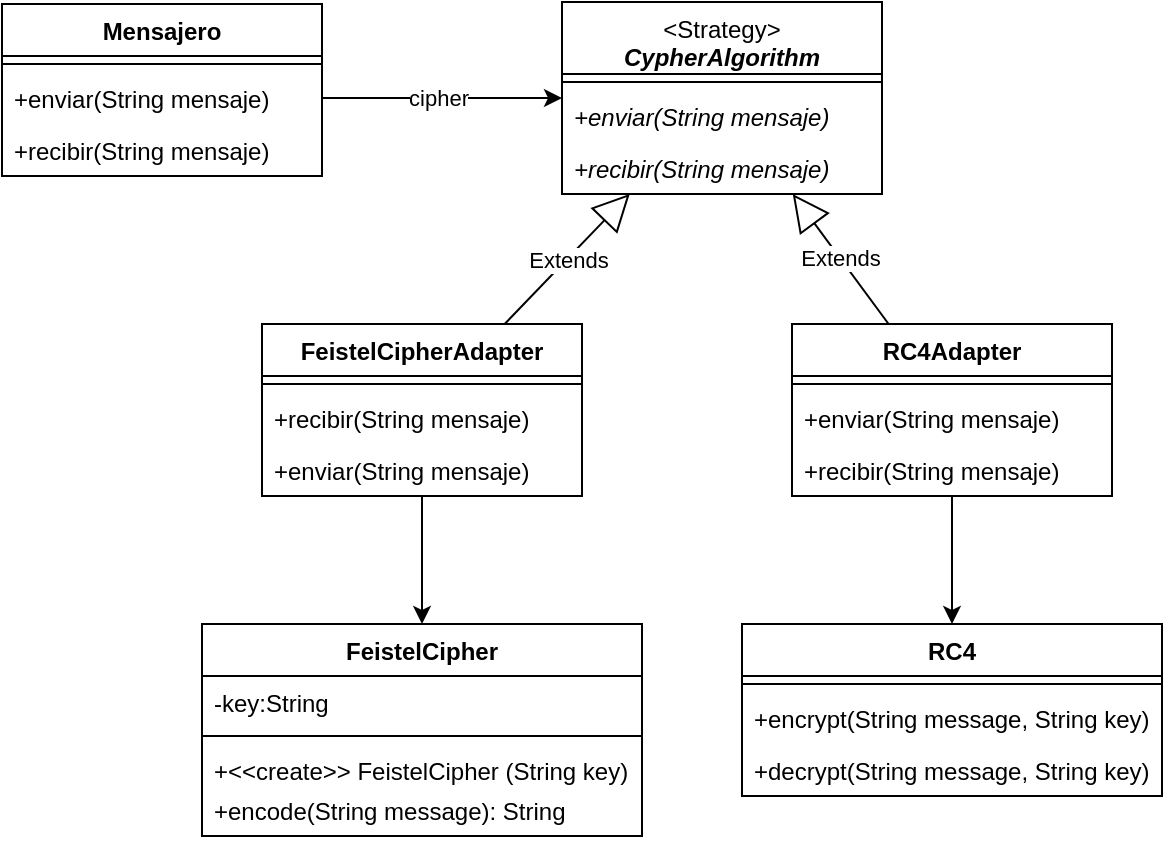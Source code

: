 <mxfile version="26.2.13">
  <diagram name="Página-1" id="uudz_hxuhIP-43l_2KhO">
    <mxGraphModel dx="611" dy="1207" grid="1" gridSize="10" guides="1" tooltips="1" connect="1" arrows="1" fold="1" page="1" pageScale="1" pageWidth="827" pageHeight="1169" math="0" shadow="0">
      <root>
        <mxCell id="0" />
        <mxCell id="1" parent="0" />
        <mxCell id="ucdKuHqshV0cq7fRLNv2-1" value="Mensajero" style="swimlane;fontStyle=1;align=center;verticalAlign=top;childLayout=stackLayout;horizontal=1;startSize=26;horizontalStack=0;resizeParent=1;resizeParentMax=0;resizeLast=0;collapsible=1;marginBottom=0;whiteSpace=wrap;html=1;" vertex="1" parent="1">
          <mxGeometry x="140" y="60" width="160" height="86" as="geometry" />
        </mxCell>
        <mxCell id="ucdKuHqshV0cq7fRLNv2-3" value="" style="line;strokeWidth=1;fillColor=none;align=left;verticalAlign=middle;spacingTop=-1;spacingLeft=3;spacingRight=3;rotatable=0;labelPosition=right;points=[];portConstraint=eastwest;strokeColor=inherit;" vertex="1" parent="ucdKuHqshV0cq7fRLNv2-1">
          <mxGeometry y="26" width="160" height="8" as="geometry" />
        </mxCell>
        <mxCell id="ucdKuHqshV0cq7fRLNv2-4" value="+enviar(String mensaje)" style="text;strokeColor=none;fillColor=none;align=left;verticalAlign=top;spacingLeft=4;spacingRight=4;overflow=hidden;rotatable=0;points=[[0,0.5],[1,0.5]];portConstraint=eastwest;whiteSpace=wrap;html=1;" vertex="1" parent="ucdKuHqshV0cq7fRLNv2-1">
          <mxGeometry y="34" width="160" height="26" as="geometry" />
        </mxCell>
        <mxCell id="ucdKuHqshV0cq7fRLNv2-5" value="+recibir(String mensaje)" style="text;strokeColor=none;fillColor=none;align=left;verticalAlign=top;spacingLeft=4;spacingRight=4;overflow=hidden;rotatable=0;points=[[0,0.5],[1,0.5]];portConstraint=eastwest;whiteSpace=wrap;html=1;" vertex="1" parent="ucdKuHqshV0cq7fRLNv2-1">
          <mxGeometry y="60" width="160" height="26" as="geometry" />
        </mxCell>
        <mxCell id="ucdKuHqshV0cq7fRLNv2-6" value="FeistelCipher" style="swimlane;fontStyle=1;align=center;verticalAlign=top;childLayout=stackLayout;horizontal=1;startSize=26;horizontalStack=0;resizeParent=1;resizeParentMax=0;resizeLast=0;collapsible=1;marginBottom=0;whiteSpace=wrap;html=1;" vertex="1" parent="1">
          <mxGeometry x="240" y="370" width="220" height="106" as="geometry" />
        </mxCell>
        <mxCell id="ucdKuHqshV0cq7fRLNv2-12" value="-key:String" style="text;strokeColor=none;fillColor=none;align=left;verticalAlign=top;spacingLeft=4;spacingRight=4;overflow=hidden;rotatable=0;points=[[0,0.5],[1,0.5]];portConstraint=eastwest;whiteSpace=wrap;html=1;" vertex="1" parent="ucdKuHqshV0cq7fRLNv2-6">
          <mxGeometry y="26" width="220" height="26" as="geometry" />
        </mxCell>
        <mxCell id="ucdKuHqshV0cq7fRLNv2-7" value="" style="line;strokeWidth=1;fillColor=none;align=left;verticalAlign=middle;spacingTop=-1;spacingLeft=3;spacingRight=3;rotatable=0;labelPosition=right;points=[];portConstraint=eastwest;strokeColor=inherit;" vertex="1" parent="ucdKuHqshV0cq7fRLNv2-6">
          <mxGeometry y="52" width="220" height="8" as="geometry" />
        </mxCell>
        <mxCell id="ucdKuHqshV0cq7fRLNv2-8" value="+&amp;lt;&amp;lt;create&amp;gt;&amp;gt; FeistelCipher (String key)" style="text;strokeColor=none;fillColor=none;align=left;verticalAlign=top;spacingLeft=4;spacingRight=4;overflow=hidden;rotatable=0;points=[[0,0.5],[1,0.5]];portConstraint=eastwest;whiteSpace=wrap;html=1;" vertex="1" parent="ucdKuHqshV0cq7fRLNv2-6">
          <mxGeometry y="60" width="220" height="20" as="geometry" />
        </mxCell>
        <mxCell id="ucdKuHqshV0cq7fRLNv2-9" value="+encode(String message): String" style="text;strokeColor=none;fillColor=none;align=left;verticalAlign=top;spacingLeft=4;spacingRight=4;overflow=hidden;rotatable=0;points=[[0,0.5],[1,0.5]];portConstraint=eastwest;whiteSpace=wrap;html=1;" vertex="1" parent="ucdKuHqshV0cq7fRLNv2-6">
          <mxGeometry y="80" width="220" height="26" as="geometry" />
        </mxCell>
        <mxCell id="ucdKuHqshV0cq7fRLNv2-13" value="RC4" style="swimlane;fontStyle=1;align=center;verticalAlign=top;childLayout=stackLayout;horizontal=1;startSize=26;horizontalStack=0;resizeParent=1;resizeParentMax=0;resizeLast=0;collapsible=1;marginBottom=0;whiteSpace=wrap;html=1;" vertex="1" parent="1">
          <mxGeometry x="510" y="370" width="210" height="86" as="geometry" />
        </mxCell>
        <mxCell id="ucdKuHqshV0cq7fRLNv2-15" value="" style="line;strokeWidth=1;fillColor=none;align=left;verticalAlign=middle;spacingTop=-1;spacingLeft=3;spacingRight=3;rotatable=0;labelPosition=right;points=[];portConstraint=eastwest;strokeColor=inherit;" vertex="1" parent="ucdKuHqshV0cq7fRLNv2-13">
          <mxGeometry y="26" width="210" height="8" as="geometry" />
        </mxCell>
        <mxCell id="ucdKuHqshV0cq7fRLNv2-16" value="+encrypt(String message, String key)" style="text;strokeColor=none;fillColor=none;align=left;verticalAlign=top;spacingLeft=4;spacingRight=4;overflow=hidden;rotatable=0;points=[[0,0.5],[1,0.5]];portConstraint=eastwest;whiteSpace=wrap;html=1;" vertex="1" parent="ucdKuHqshV0cq7fRLNv2-13">
          <mxGeometry y="34" width="210" height="26" as="geometry" />
        </mxCell>
        <mxCell id="ucdKuHqshV0cq7fRLNv2-17" value="+decrypt(String message, String key)" style="text;strokeColor=none;fillColor=none;align=left;verticalAlign=top;spacingLeft=4;spacingRight=4;overflow=hidden;rotatable=0;points=[[0,0.5],[1,0.5]];portConstraint=eastwest;whiteSpace=wrap;html=1;" vertex="1" parent="ucdKuHqshV0cq7fRLNv2-13">
          <mxGeometry y="60" width="210" height="26" as="geometry" />
        </mxCell>
        <mxCell id="ucdKuHqshV0cq7fRLNv2-40" style="edgeStyle=orthogonalEdgeStyle;rounded=0;orthogonalLoop=1;jettySize=auto;html=1;" edge="1" parent="1" source="ucdKuHqshV0cq7fRLNv2-18" target="ucdKuHqshV0cq7fRLNv2-6">
          <mxGeometry relative="1" as="geometry" />
        </mxCell>
        <mxCell id="ucdKuHqshV0cq7fRLNv2-18" value="FeistelCipherAdapter" style="swimlane;fontStyle=1;align=center;verticalAlign=top;childLayout=stackLayout;horizontal=1;startSize=26;horizontalStack=0;resizeParent=1;resizeParentMax=0;resizeLast=0;collapsible=1;marginBottom=0;whiteSpace=wrap;html=1;" vertex="1" parent="1">
          <mxGeometry x="270" y="220" width="160" height="86" as="geometry" />
        </mxCell>
        <mxCell id="ucdKuHqshV0cq7fRLNv2-20" value="" style="line;strokeWidth=1;fillColor=none;align=left;verticalAlign=middle;spacingTop=-1;spacingLeft=3;spacingRight=3;rotatable=0;labelPosition=right;points=[];portConstraint=eastwest;strokeColor=inherit;" vertex="1" parent="ucdKuHqshV0cq7fRLNv2-18">
          <mxGeometry y="26" width="160" height="8" as="geometry" />
        </mxCell>
        <mxCell id="ucdKuHqshV0cq7fRLNv2-35" value="+recibir(String mensaje)" style="text;strokeColor=none;fillColor=none;align=left;verticalAlign=top;spacingLeft=4;spacingRight=4;overflow=hidden;rotatable=0;points=[[0,0.5],[1,0.5]];portConstraint=eastwest;whiteSpace=wrap;html=1;fontStyle=0" vertex="1" parent="ucdKuHqshV0cq7fRLNv2-18">
          <mxGeometry y="34" width="160" height="26" as="geometry" />
        </mxCell>
        <mxCell id="ucdKuHqshV0cq7fRLNv2-34" value="+enviar(String mensaje)" style="text;strokeColor=none;fillColor=none;align=left;verticalAlign=top;spacingLeft=4;spacingRight=4;overflow=hidden;rotatable=0;points=[[0,0.5],[1,0.5]];portConstraint=eastwest;whiteSpace=wrap;html=1;fontStyle=0" vertex="1" parent="ucdKuHqshV0cq7fRLNv2-18">
          <mxGeometry y="60" width="160" height="26" as="geometry" />
        </mxCell>
        <mxCell id="ucdKuHqshV0cq7fRLNv2-41" style="edgeStyle=orthogonalEdgeStyle;rounded=0;orthogonalLoop=1;jettySize=auto;html=1;" edge="1" parent="1" source="ucdKuHqshV0cq7fRLNv2-22" target="ucdKuHqshV0cq7fRLNv2-13">
          <mxGeometry relative="1" as="geometry" />
        </mxCell>
        <mxCell id="ucdKuHqshV0cq7fRLNv2-22" value="RC4Adapter" style="swimlane;fontStyle=1;align=center;verticalAlign=top;childLayout=stackLayout;horizontal=1;startSize=26;horizontalStack=0;resizeParent=1;resizeParentMax=0;resizeLast=0;collapsible=1;marginBottom=0;whiteSpace=wrap;html=1;" vertex="1" parent="1">
          <mxGeometry x="535" y="220" width="160" height="86" as="geometry" />
        </mxCell>
        <mxCell id="ucdKuHqshV0cq7fRLNv2-24" value="" style="line;strokeWidth=1;fillColor=none;align=left;verticalAlign=middle;spacingTop=-1;spacingLeft=3;spacingRight=3;rotatable=0;labelPosition=right;points=[];portConstraint=eastwest;strokeColor=inherit;" vertex="1" parent="ucdKuHqshV0cq7fRLNv2-22">
          <mxGeometry y="26" width="160" height="8" as="geometry" />
        </mxCell>
        <mxCell id="ucdKuHqshV0cq7fRLNv2-36" value="+enviar(String mensaje)" style="text;strokeColor=none;fillColor=none;align=left;verticalAlign=top;spacingLeft=4;spacingRight=4;overflow=hidden;rotatable=0;points=[[0,0.5],[1,0.5]];portConstraint=eastwest;whiteSpace=wrap;html=1;fontStyle=0" vertex="1" parent="ucdKuHqshV0cq7fRLNv2-22">
          <mxGeometry y="34" width="160" height="26" as="geometry" />
        </mxCell>
        <mxCell id="ucdKuHqshV0cq7fRLNv2-37" value="+recibir(String mensaje)" style="text;strokeColor=none;fillColor=none;align=left;verticalAlign=top;spacingLeft=4;spacingRight=4;overflow=hidden;rotatable=0;points=[[0,0.5],[1,0.5]];portConstraint=eastwest;whiteSpace=wrap;html=1;fontStyle=0" vertex="1" parent="ucdKuHqshV0cq7fRLNv2-22">
          <mxGeometry y="60" width="160" height="26" as="geometry" />
        </mxCell>
        <mxCell id="ucdKuHqshV0cq7fRLNv2-26" value="&lt;span style=&quot;font-weight: normal;&quot;&gt;&amp;lt;Strategy&amp;gt;&lt;/span&gt;&lt;br&gt;&lt;i&gt;CypherAlgorithm&lt;/i&gt;" style="swimlane;fontStyle=1;align=center;verticalAlign=top;childLayout=stackLayout;horizontal=1;startSize=36;horizontalStack=0;resizeParent=1;resizeParentMax=0;resizeLast=0;collapsible=1;marginBottom=0;whiteSpace=wrap;html=1;" vertex="1" parent="1">
          <mxGeometry x="420" y="59" width="160" height="96" as="geometry" />
        </mxCell>
        <mxCell id="ucdKuHqshV0cq7fRLNv2-28" value="" style="line;strokeWidth=1;fillColor=none;align=left;verticalAlign=middle;spacingTop=-1;spacingLeft=3;spacingRight=3;rotatable=0;labelPosition=right;points=[];portConstraint=eastwest;strokeColor=inherit;" vertex="1" parent="ucdKuHqshV0cq7fRLNv2-26">
          <mxGeometry y="36" width="160" height="8" as="geometry" />
        </mxCell>
        <mxCell id="ucdKuHqshV0cq7fRLNv2-32" value="+enviar(String mensaje)" style="text;strokeColor=none;fillColor=none;align=left;verticalAlign=top;spacingLeft=4;spacingRight=4;overflow=hidden;rotatable=0;points=[[0,0.5],[1,0.5]];portConstraint=eastwest;whiteSpace=wrap;html=1;fontStyle=2" vertex="1" parent="ucdKuHqshV0cq7fRLNv2-26">
          <mxGeometry y="44" width="160" height="26" as="geometry" />
        </mxCell>
        <mxCell id="ucdKuHqshV0cq7fRLNv2-33" value="+recibir(String mensaje)" style="text;strokeColor=none;fillColor=none;align=left;verticalAlign=top;spacingLeft=4;spacingRight=4;overflow=hidden;rotatable=0;points=[[0,0.5],[1,0.5]];portConstraint=eastwest;whiteSpace=wrap;html=1;fontStyle=2" vertex="1" parent="ucdKuHqshV0cq7fRLNv2-26">
          <mxGeometry y="70" width="160" height="26" as="geometry" />
        </mxCell>
        <mxCell id="ucdKuHqshV0cq7fRLNv2-30" style="edgeStyle=orthogonalEdgeStyle;rounded=0;orthogonalLoop=1;jettySize=auto;html=1;exitX=1;exitY=0.5;exitDx=0;exitDy=0;" edge="1" parent="1" source="ucdKuHqshV0cq7fRLNv2-4" target="ucdKuHqshV0cq7fRLNv2-26">
          <mxGeometry relative="1" as="geometry" />
        </mxCell>
        <mxCell id="ucdKuHqshV0cq7fRLNv2-31" value="cipher" style="edgeLabel;html=1;align=center;verticalAlign=middle;resizable=0;points=[];" vertex="1" connectable="0" parent="ucdKuHqshV0cq7fRLNv2-30">
          <mxGeometry x="-0.252" y="-2" relative="1" as="geometry">
            <mxPoint x="13" y="-2" as="offset" />
          </mxGeometry>
        </mxCell>
        <mxCell id="ucdKuHqshV0cq7fRLNv2-38" value="Extends" style="endArrow=block;endSize=16;endFill=0;html=1;rounded=0;" edge="1" parent="1" source="ucdKuHqshV0cq7fRLNv2-18" target="ucdKuHqshV0cq7fRLNv2-26">
          <mxGeometry width="160" relative="1" as="geometry">
            <mxPoint x="330" y="280" as="sourcePoint" />
            <mxPoint x="490" y="280" as="targetPoint" />
          </mxGeometry>
        </mxCell>
        <mxCell id="ucdKuHqshV0cq7fRLNv2-39" value="Extends" style="endArrow=block;endSize=16;endFill=0;html=1;rounded=0;" edge="1" parent="1" source="ucdKuHqshV0cq7fRLNv2-22" target="ucdKuHqshV0cq7fRLNv2-26">
          <mxGeometry width="160" relative="1" as="geometry">
            <mxPoint x="418" y="220" as="sourcePoint" />
            <mxPoint x="467" y="165" as="targetPoint" />
          </mxGeometry>
        </mxCell>
      </root>
    </mxGraphModel>
  </diagram>
</mxfile>
